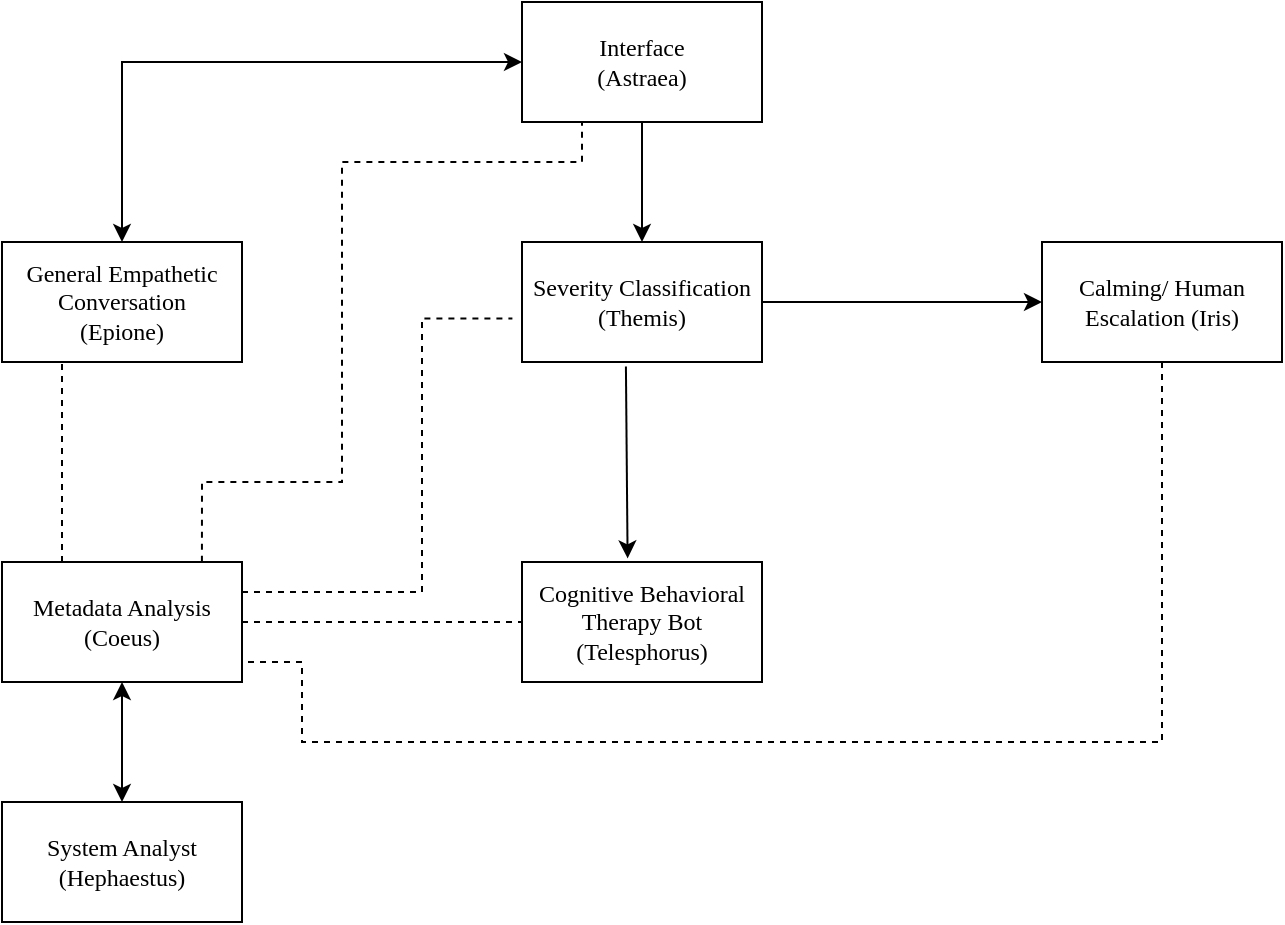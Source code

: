 <mxfile version="13.6.5" type="device"><diagram id="7v0cygXD8c-7h1wAFwLw" name="Page-1"><mxGraphModel dx="1038" dy="580" grid="1" gridSize="10" guides="1" tooltips="1" connect="1" arrows="1" fold="1" page="1" pageScale="1" pageWidth="827" pageHeight="1169" math="0" shadow="0"><root><mxCell id="0"/><mxCell id="1" parent="0"/><mxCell id="XYd7o1itVud51YXMzLfC-1" value="Interface&lt;br&gt;(Astraea)" style="rounded=0;whiteSpace=wrap;html=1;fontFamily=Times New Roman;" vertex="1" parent="1"><mxGeometry x="330" y="80" width="120" height="60" as="geometry"/></mxCell><mxCell id="XYd7o1itVud51YXMzLfC-2" value="Severity Classification&lt;br&gt;(Themis)" style="rounded=0;whiteSpace=wrap;html=1;fontFamily=Times New Roman;" vertex="1" parent="1"><mxGeometry x="330" y="200" width="120" height="60" as="geometry"/></mxCell><mxCell id="XYd7o1itVud51YXMzLfC-3" value="Calming/ Human Escalation (Iris)" style="rounded=0;whiteSpace=wrap;html=1;fontFamily=Times New Roman;" vertex="1" parent="1"><mxGeometry x="590" y="200" width="120" height="60" as="geometry"/></mxCell><mxCell id="XYd7o1itVud51YXMzLfC-4" value="General Empathetic Conversation&lt;br&gt;(Epione)" style="rounded=0;whiteSpace=wrap;html=1;fontFamily=Times New Roman;" vertex="1" parent="1"><mxGeometry x="70" y="200" width="120" height="60" as="geometry"/></mxCell><mxCell id="XYd7o1itVud51YXMzLfC-5" value="Metadata Analysis (Coeus)" style="rounded=0;whiteSpace=wrap;html=1;fontFamily=Times New Roman;" vertex="1" parent="1"><mxGeometry x="70" y="360" width="120" height="60" as="geometry"/></mxCell><mxCell id="XYd7o1itVud51YXMzLfC-6" value="Cognitive Behavioral Therapy Bot (Telesphorus)" style="rounded=0;whiteSpace=wrap;html=1;fontStyle=0;fontSize=12;fontFamily=Times New Roman;" vertex="1" parent="1"><mxGeometry x="330" y="360" width="120" height="60" as="geometry"/></mxCell><mxCell id="XYd7o1itVud51YXMzLfC-7" value="System Analyst (Hephaestus)" style="rounded=0;whiteSpace=wrap;html=1;fontFamily=Times New Roman;" vertex="1" parent="1"><mxGeometry x="70" y="480" width="120" height="60" as="geometry"/></mxCell><mxCell id="XYd7o1itVud51YXMzLfC-8" value="" style="endArrow=none;dashed=1;html=1;entryX=0.25;entryY=1;entryDx=0;entryDy=0;exitX=0.25;exitY=0;exitDx=0;exitDy=0;" edge="1" parent="1" source="XYd7o1itVud51YXMzLfC-5" target="XYd7o1itVud51YXMzLfC-4"><mxGeometry width="50" height="50" relative="1" as="geometry"><mxPoint x="90" y="370" as="sourcePoint"/><mxPoint x="140" y="320" as="targetPoint"/></mxGeometry></mxCell><mxCell id="XYd7o1itVud51YXMzLfC-9" value="" style="endArrow=none;dashed=1;html=1;exitX=1;exitY=0.25;exitDx=0;exitDy=0;entryX=-0.04;entryY=0.637;entryDx=0;entryDy=0;entryPerimeter=0;edgeStyle=orthogonalEdgeStyle;rounded=0;" edge="1" parent="1" source="XYd7o1itVud51YXMzLfC-5" target="XYd7o1itVud51YXMzLfC-2"><mxGeometry width="50" height="50" relative="1" as="geometry"><mxPoint x="110" y="370" as="sourcePoint"/><mxPoint x="150" y="320" as="targetPoint"/><Array as="points"><mxPoint x="280" y="375"/><mxPoint x="280" y="238"/></Array></mxGeometry></mxCell><mxCell id="XYd7o1itVud51YXMzLfC-10" value="" style="endArrow=none;html=1;exitX=1;exitY=0.5;exitDx=0;exitDy=0;edgeStyle=orthogonalEdgeStyle;dashed=1;fontSize=12;" edge="1" parent="1" source="XYd7o1itVud51YXMzLfC-5" target="XYd7o1itVud51YXMzLfC-6"><mxGeometry width="50" height="50" relative="1" as="geometry"><mxPoint x="180" y="420" as="sourcePoint"/><mxPoint x="230" y="370" as="targetPoint"/></mxGeometry></mxCell><mxCell id="XYd7o1itVud51YXMzLfC-11" value="" style="endArrow=none;dashed=1;html=1;strokeWidth=1;exitX=0.5;exitY=1;exitDx=0;exitDy=0;edgeStyle=orthogonalEdgeStyle;rounded=0;" edge="1" parent="1" source="XYd7o1itVud51YXMzLfC-3"><mxGeometry width="50" height="50" relative="1" as="geometry"><mxPoint x="140" y="460" as="sourcePoint"/><mxPoint x="190" y="410" as="targetPoint"/><Array as="points"><mxPoint x="650" y="450"/><mxPoint x="220" y="450"/><mxPoint x="220" y="410"/></Array></mxGeometry></mxCell><mxCell id="XYd7o1itVud51YXMzLfC-13" value="" style="endArrow=none;dashed=1;html=1;exitX=0.833;exitY=-0.003;exitDx=0;exitDy=0;entryX=0.25;entryY=1;entryDx=0;entryDy=0;edgeStyle=orthogonalEdgeStyle;rounded=0;exitPerimeter=0;" edge="1" parent="1" source="XYd7o1itVud51YXMzLfC-5" target="XYd7o1itVud51YXMzLfC-1"><mxGeometry width="50" height="50" relative="1" as="geometry"><mxPoint x="200" y="385" as="sourcePoint"/><mxPoint x="335.2" y="248.22" as="targetPoint"/><Array as="points"><mxPoint x="170" y="320"/><mxPoint x="240" y="320"/><mxPoint x="240" y="160"/><mxPoint x="360" y="160"/></Array></mxGeometry></mxCell><mxCell id="XYd7o1itVud51YXMzLfC-16" value="" style="endArrow=classic;startArrow=classic;html=1;strokeWidth=1;exitX=0.5;exitY=0;exitDx=0;exitDy=0;entryX=0.5;entryY=1;entryDx=0;entryDy=0;" edge="1" parent="1" source="XYd7o1itVud51YXMzLfC-7" target="XYd7o1itVud51YXMzLfC-5"><mxGeometry width="50" height="50" relative="1" as="geometry"><mxPoint x="100" y="460" as="sourcePoint"/><mxPoint x="150" y="410" as="targetPoint"/></mxGeometry></mxCell><mxCell id="XYd7o1itVud51YXMzLfC-17" value="" style="endArrow=classic;startArrow=classic;html=1;strokeWidth=1;exitX=0.5;exitY=0;exitDx=0;exitDy=0;entryX=0;entryY=0.5;entryDx=0;entryDy=0;edgeStyle=orthogonalEdgeStyle;rounded=0;" edge="1" parent="1" source="XYd7o1itVud51YXMzLfC-4" target="XYd7o1itVud51YXMzLfC-1"><mxGeometry width="50" height="50" relative="1" as="geometry"><mxPoint x="110" y="240" as="sourcePoint"/><mxPoint x="160" y="190" as="targetPoint"/></mxGeometry></mxCell><mxCell id="XYd7o1itVud51YXMzLfC-18" value="" style="endArrow=classic;html=1;strokeWidth=1;exitX=0.433;exitY=1.037;exitDx=0;exitDy=0;exitPerimeter=0;entryX=0.44;entryY=-0.03;entryDx=0;entryDy=0;entryPerimeter=0;fontSize=12;" edge="1" parent="1" source="XYd7o1itVud51YXMzLfC-2" target="XYd7o1itVud51YXMzLfC-6"><mxGeometry width="50" height="50" relative="1" as="geometry"><mxPoint x="370" y="310" as="sourcePoint"/><mxPoint x="420" y="260" as="targetPoint"/></mxGeometry></mxCell><mxCell id="XYd7o1itVud51YXMzLfC-19" value="" style="endArrow=classic;html=1;strokeWidth=1;exitX=0.5;exitY=1;exitDx=0;exitDy=0;entryX=0.5;entryY=0;entryDx=0;entryDy=0;" edge="1" parent="1" source="XYd7o1itVud51YXMzLfC-1" target="XYd7o1itVud51YXMzLfC-2"><mxGeometry width="50" height="50" relative="1" as="geometry"><mxPoint x="391.96" y="272.22" as="sourcePoint"/><mxPoint x="392.8" y="368.2" as="targetPoint"/></mxGeometry></mxCell><mxCell id="XYd7o1itVud51YXMzLfC-20" value="" style="endArrow=classic;html=1;strokeWidth=1;exitX=1;exitY=0.5;exitDx=0;exitDy=0;entryX=0;entryY=0.5;entryDx=0;entryDy=0;" edge="1" parent="1" source="XYd7o1itVud51YXMzLfC-2" target="XYd7o1itVud51YXMzLfC-3"><mxGeometry width="50" height="50" relative="1" as="geometry"><mxPoint x="401.96" y="282.22" as="sourcePoint"/><mxPoint x="402.8" y="378.2" as="targetPoint"/></mxGeometry></mxCell></root></mxGraphModel></diagram></mxfile>